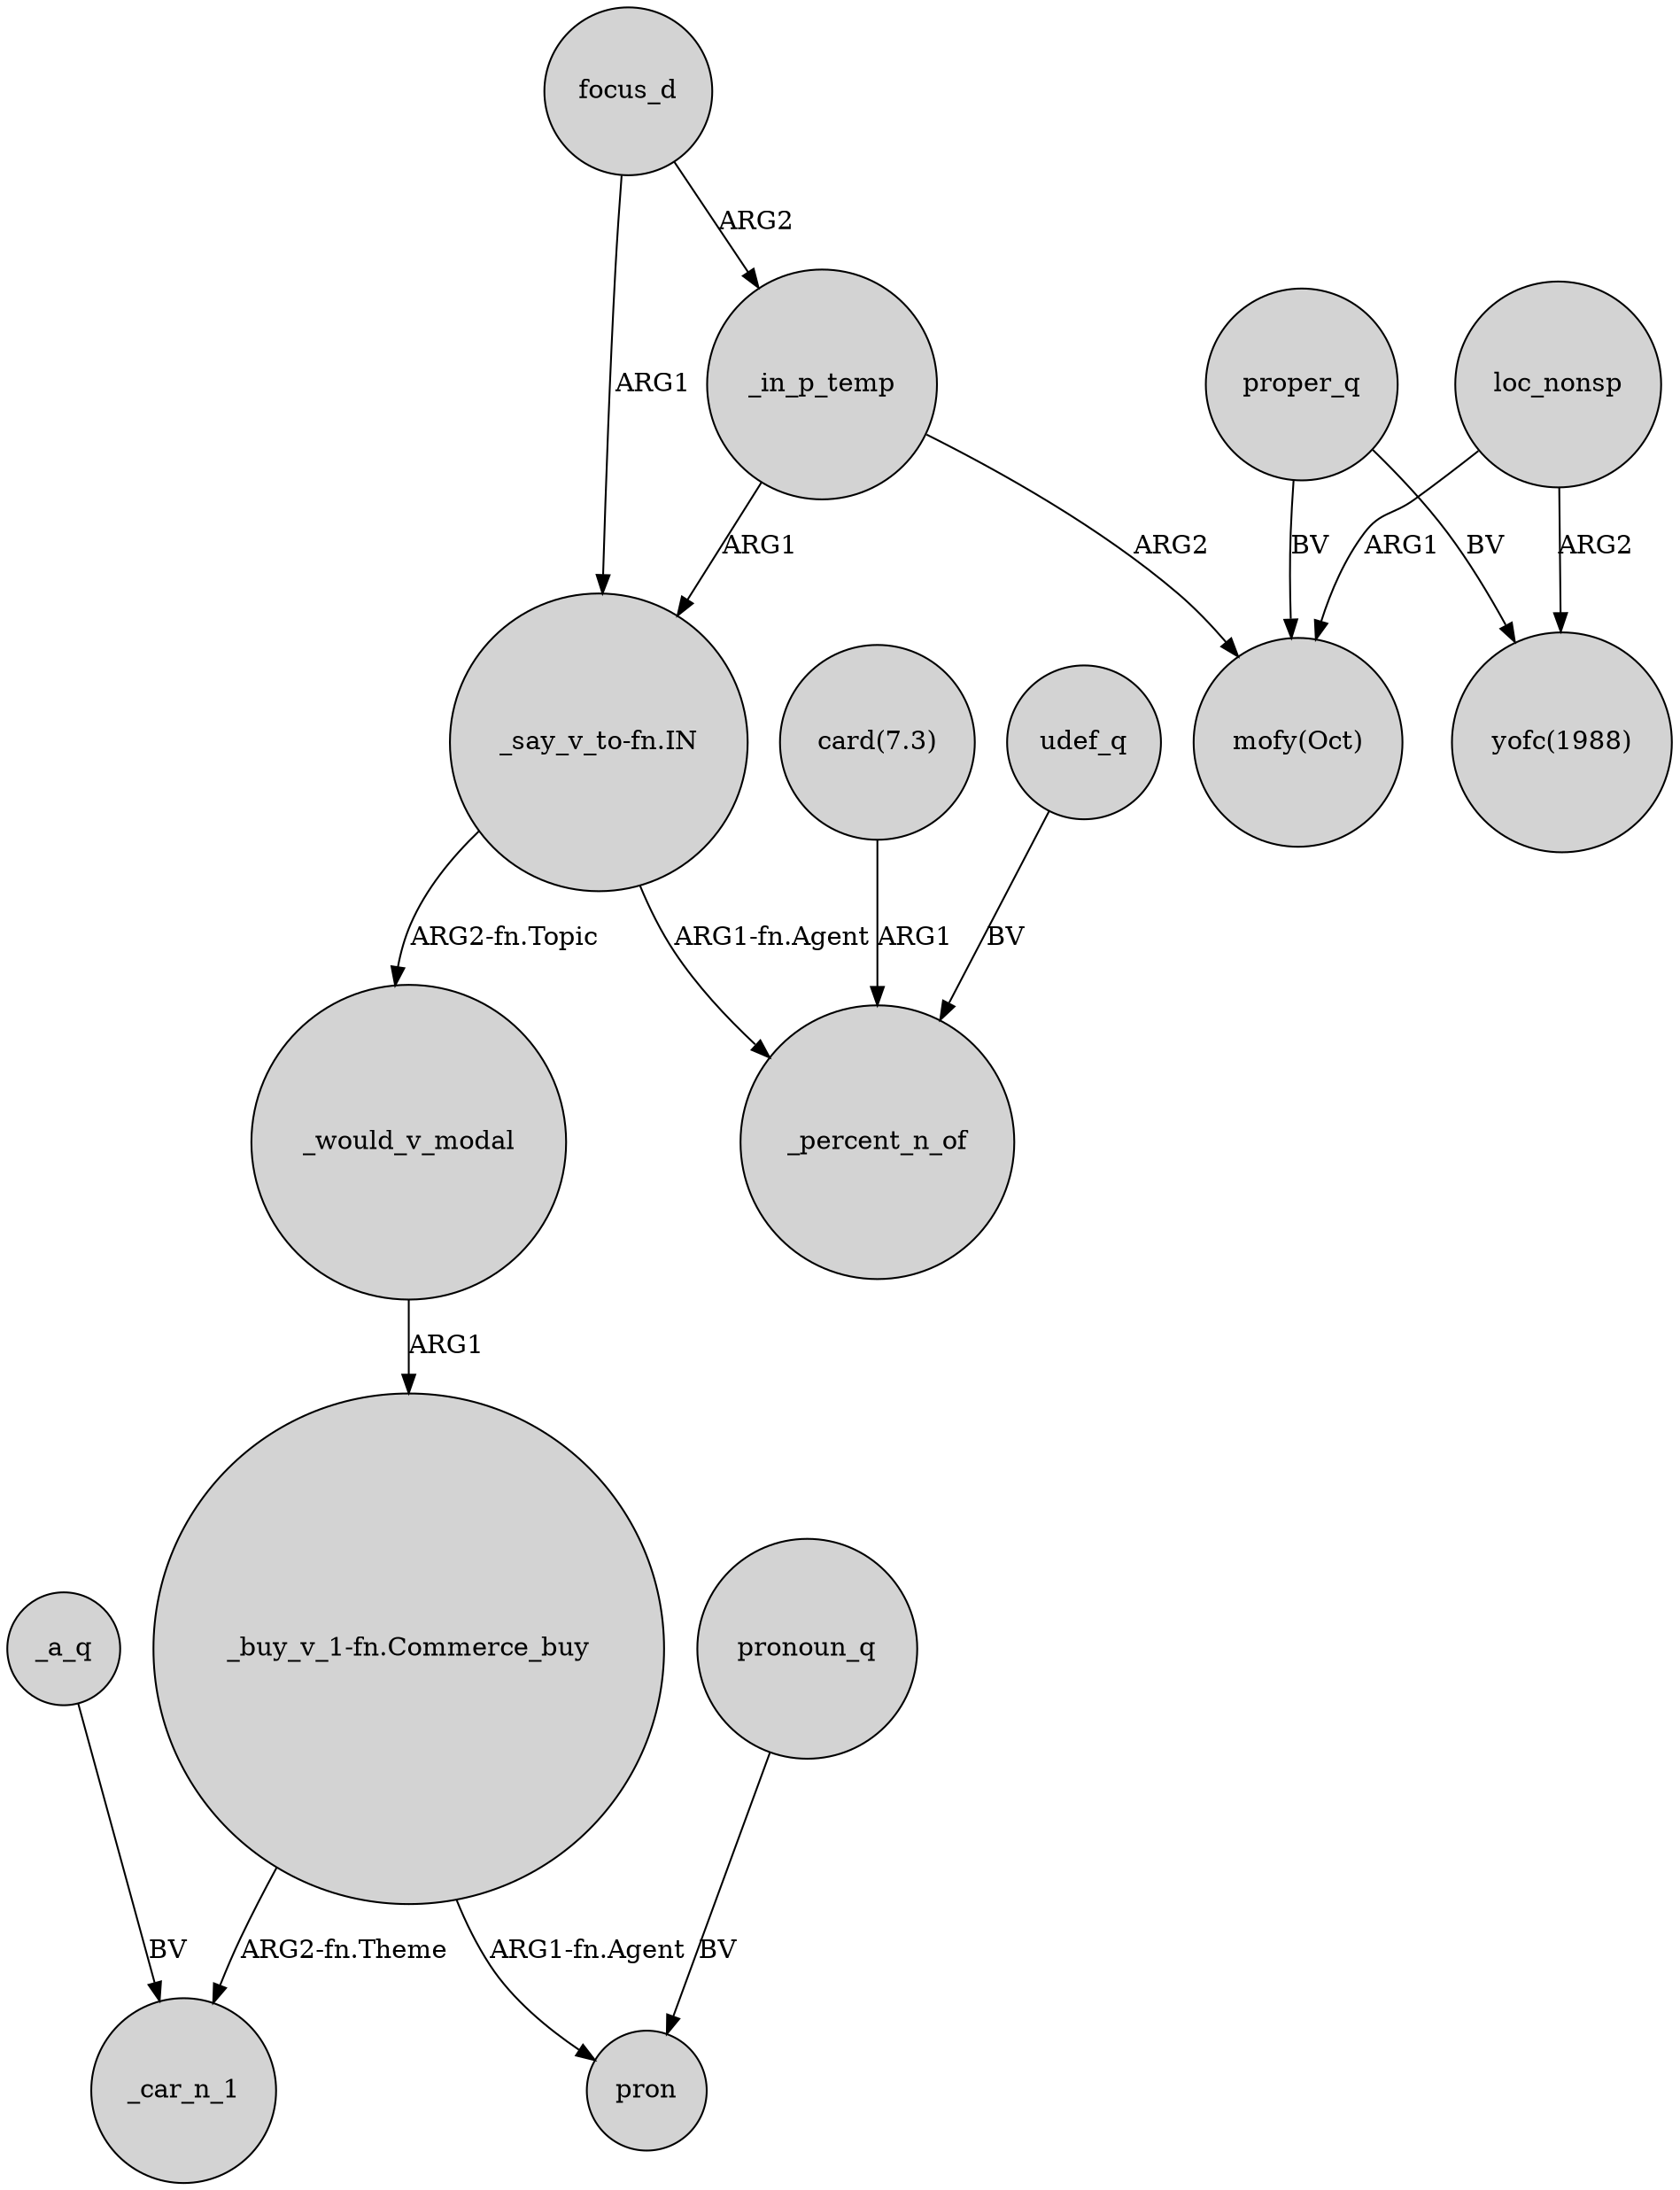 digraph {
	node [shape=circle style=filled]
	"_say_v_to-fn.IN" -> _would_v_modal [label="ARG2-fn.Topic"]
	_would_v_modal -> "_buy_v_1-fn.Commerce_buy" [label=ARG1]
	_a_q -> _car_n_1 [label=BV]
	_in_p_temp -> "mofy(Oct)" [label=ARG2]
	focus_d -> _in_p_temp [label=ARG2]
	proper_q -> "mofy(Oct)" [label=BV]
	"card(7.3)" -> _percent_n_of [label=ARG1]
	proper_q -> "yofc(1988)" [label=BV]
	loc_nonsp -> "mofy(Oct)" [label=ARG1]
	udef_q -> _percent_n_of [label=BV]
	"_say_v_to-fn.IN" -> _percent_n_of [label="ARG1-fn.Agent"]
	"_buy_v_1-fn.Commerce_buy" -> _car_n_1 [label="ARG2-fn.Theme"]
	"_buy_v_1-fn.Commerce_buy" -> pron [label="ARG1-fn.Agent"]
	_in_p_temp -> "_say_v_to-fn.IN" [label=ARG1]
	focus_d -> "_say_v_to-fn.IN" [label=ARG1]
	loc_nonsp -> "yofc(1988)" [label=ARG2]
	pronoun_q -> pron [label=BV]
}

